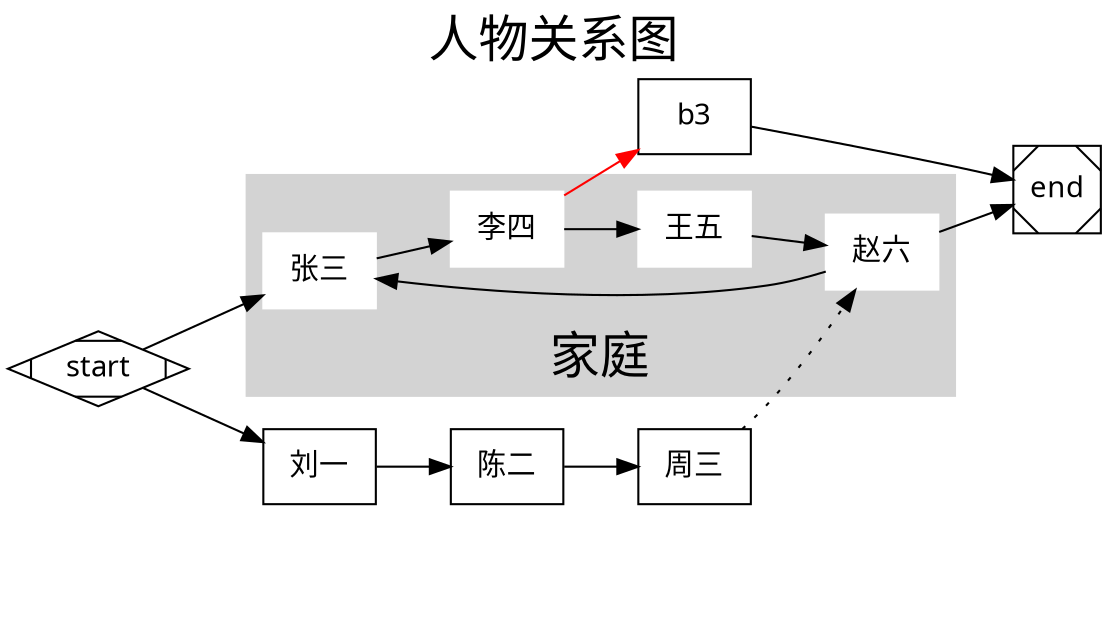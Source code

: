 // 定义图的名称和类型
digraph G {
  // 定义图的属性
  rankdir=LR // 图的方向从左到右
  size="8,5" // 图的大小为8*5英寸
  label="人物关系图"; // 图的标题
  graph [style=invis]; //设置图形为透明，包括背景，边框，标签
  //bgcolor="transparent"; //设置背景为透明

  labelloc="t" // 标题的位置在顶部
  fontname="Noto Sans CJK SC" // 字体为Noto Sans CJK SC
  fontsize=24 // 字号为24

  // 定义节点的属性
  node [shape = box]; // 节点的形状为矩形
  node [style = filled]; // 节点的样式为填充颜色
  node [fillcolor = white]; // 节点的默认填充颜色为白色
  node [fontname = "SimHei"]; // 节点的字体为黑体

  // 定义边的属性
  edge [fontname = "SimHei"]; // 边上的字体为黑体

  // 定义子图，用来分组显示节点
  subgraph cluster_0 {
    label = "家庭"; // 子图的标题
    style=filled; // 子图的样式为填充颜色
    color=lightgrey; // 子图的颜色为浅灰色
    node [style=filled,color=white]; // 子图中节点的样式和颜色
    a0 -> a1 -> a2 -> a3; // 子图中节点之间的连接关系
    labelloc="b"; // 子图标题的位置在底部
  }
  subgraph cluster_1 {
    node [style=filled]; // 子图中节点的样式
    b0 -> b1 -> b2; // 子图中节点之间的连接关系
    label = "工作"; // 子图的标题
    color=blue; // 子图的颜色为蓝色
    labelloc="b"; // 子图标题的位置在底部
  }

  // 定义节点，可以指定不同的属性，如标签，颜色，形状等
  a0 [label="张三"]; // 节点a0，标签为张三
  a1 [label="李四"]; // 节点a1，标签为李四
  a2 [label="王五"]; // 节点a2，标签为王五
  a3 [label="赵六"]; // 节点a3，标签为赵六
  b0 [label="刘一"]; // 节点b0，标签为刘一
  b1 [label="陈二"]; // 节点b1，标签为陈二
  b2 [label="周三"]; // 节点b2，标签为周三

  start [shape=Mdiamond]; // 开始节点，形状为菱形
  end [shape=Msquare];   // 结束节点，形状为正方形

  // 定义边，可以指定不同的属性，如标签，颜色，样式等
  start -> a0;           // 开始节点指向a0节点
  start -> b0;           // 开始节点指向b0节点
  a1 -> b3 [color=red];   // a1节点指向b3节点，边的颜色为红色 
  b2 -> a3 [style=dotted];   // b2节点指向a3节点，边的样式为虚线 
  a3 -> a0;              // a3节点指向a0节点 
  a3 -> end;             // a3节点指向结束节点 
  b3 -> end;             // b3节点指向结束节点 
/*
  struct1[label="<f0> left|<f1> mid&#92; dle|<f2> right"];
    struct2[label="<f0> one|<f1> two"];
    struct3[label="hello&#92;nworld |{ b |{c|<here> d|e}| f}| g | h"];
   a1 -> struct1:f1 -> struct2:f0;
   a1 ->  struct1:f2 -> struct3:here;
*/
}
